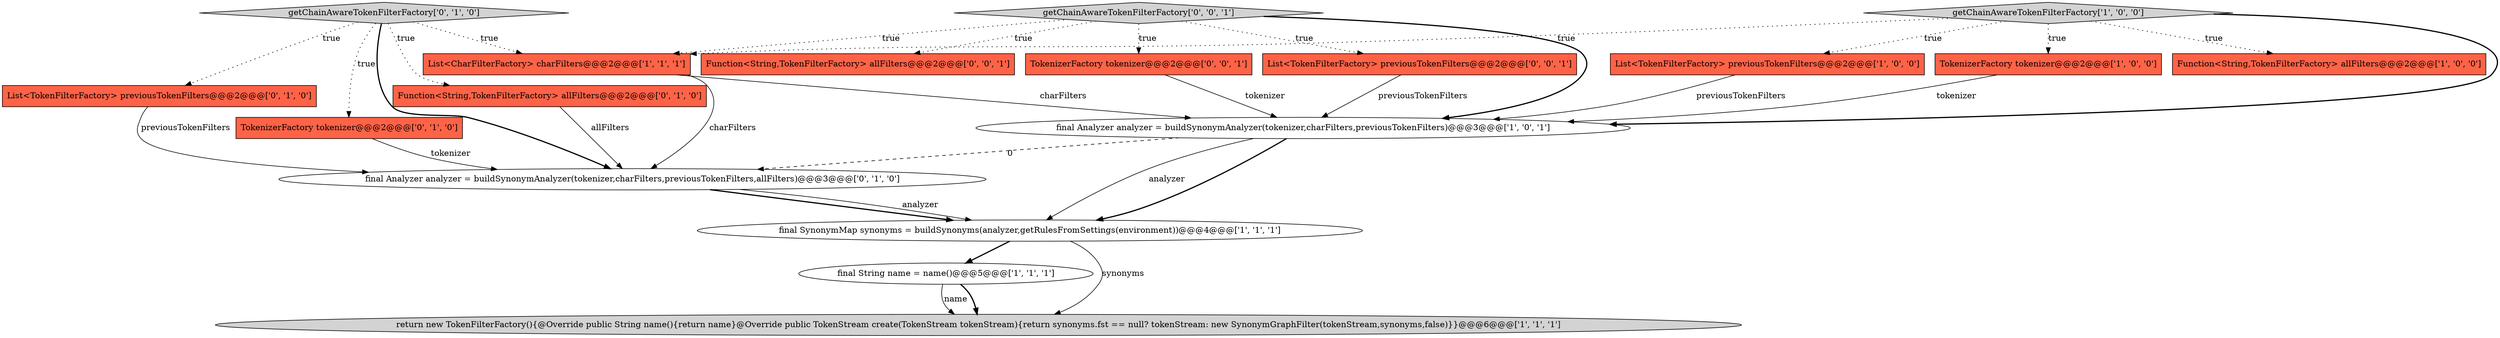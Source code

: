 digraph {
1 [style = filled, label = "List<TokenFilterFactory> previousTokenFilters@@@2@@@['1', '0', '0']", fillcolor = tomato, shape = box image = "AAA0AAABBB1BBB"];
4 [style = filled, label = "TokenizerFactory tokenizer@@@2@@@['1', '0', '0']", fillcolor = tomato, shape = box image = "AAA0AAABBB1BBB"];
12 [style = filled, label = "getChainAwareTokenFilterFactory['0', '1', '0']", fillcolor = lightgray, shape = diamond image = "AAA0AAABBB2BBB"];
14 [style = filled, label = "TokenizerFactory tokenizer@@@2@@@['0', '0', '1']", fillcolor = tomato, shape = box image = "AAA0AAABBB3BBB"];
13 [style = filled, label = "final Analyzer analyzer = buildSynonymAnalyzer(tokenizer,charFilters,previousTokenFilters,allFilters)@@@3@@@['0', '1', '0']", fillcolor = white, shape = ellipse image = "AAA1AAABBB2BBB"];
16 [style = filled, label = "getChainAwareTokenFilterFactory['0', '0', '1']", fillcolor = lightgray, shape = diamond image = "AAA0AAABBB3BBB"];
0 [style = filled, label = "getChainAwareTokenFilterFactory['1', '0', '0']", fillcolor = lightgray, shape = diamond image = "AAA0AAABBB1BBB"];
8 [style = filled, label = "final String name = name()@@@5@@@['1', '1', '1']", fillcolor = white, shape = ellipse image = "AAA0AAABBB1BBB"];
15 [style = filled, label = "Function<String,TokenFilterFactory> allFilters@@@2@@@['0', '0', '1']", fillcolor = tomato, shape = box image = "AAA0AAABBB3BBB"];
7 [style = filled, label = "final SynonymMap synonyms = buildSynonyms(analyzer,getRulesFromSettings(environment))@@@4@@@['1', '1', '1']", fillcolor = white, shape = ellipse image = "AAA0AAABBB1BBB"];
9 [style = filled, label = "Function<String,TokenFilterFactory> allFilters@@@2@@@['0', '1', '0']", fillcolor = tomato, shape = box image = "AAA0AAABBB2BBB"];
6 [style = filled, label = "List<CharFilterFactory> charFilters@@@2@@@['1', '1', '1']", fillcolor = tomato, shape = box image = "AAA0AAABBB1BBB"];
5 [style = filled, label = "Function<String,TokenFilterFactory> allFilters@@@2@@@['1', '0', '0']", fillcolor = tomato, shape = box image = "AAA0AAABBB1BBB"];
17 [style = filled, label = "List<TokenFilterFactory> previousTokenFilters@@@2@@@['0', '0', '1']", fillcolor = tomato, shape = box image = "AAA0AAABBB3BBB"];
11 [style = filled, label = "List<TokenFilterFactory> previousTokenFilters@@@2@@@['0', '1', '0']", fillcolor = tomato, shape = box image = "AAA0AAABBB2BBB"];
2 [style = filled, label = "final Analyzer analyzer = buildSynonymAnalyzer(tokenizer,charFilters,previousTokenFilters)@@@3@@@['1', '0', '1']", fillcolor = white, shape = ellipse image = "AAA0AAABBB1BBB"];
10 [style = filled, label = "TokenizerFactory tokenizer@@@2@@@['0', '1', '0']", fillcolor = tomato, shape = box image = "AAA0AAABBB2BBB"];
3 [style = filled, label = "return new TokenFilterFactory(){@Override public String name(){return name}@Override public TokenStream create(TokenStream tokenStream){return synonyms.fst == null? tokenStream: new SynonymGraphFilter(tokenStream,synonyms,false)}}@@@6@@@['1', '1', '1']", fillcolor = lightgray, shape = ellipse image = "AAA0AAABBB1BBB"];
12->10 [style = dotted, label="true"];
0->6 [style = dotted, label="true"];
0->1 [style = dotted, label="true"];
7->8 [style = bold, label=""];
13->7 [style = bold, label=""];
10->13 [style = solid, label="tokenizer"];
2->7 [style = bold, label=""];
13->7 [style = solid, label="analyzer"];
4->2 [style = solid, label="tokenizer"];
12->11 [style = dotted, label="true"];
17->2 [style = solid, label="previousTokenFilters"];
16->14 [style = dotted, label="true"];
16->15 [style = dotted, label="true"];
8->3 [style = bold, label=""];
12->13 [style = bold, label=""];
6->2 [style = solid, label="charFilters"];
0->5 [style = dotted, label="true"];
16->2 [style = bold, label=""];
16->6 [style = dotted, label="true"];
2->7 [style = solid, label="analyzer"];
12->9 [style = dotted, label="true"];
8->3 [style = solid, label="name"];
7->3 [style = solid, label="synonyms"];
0->4 [style = dotted, label="true"];
0->2 [style = bold, label=""];
12->6 [style = dotted, label="true"];
9->13 [style = solid, label="allFilters"];
11->13 [style = solid, label="previousTokenFilters"];
16->17 [style = dotted, label="true"];
6->13 [style = solid, label="charFilters"];
14->2 [style = solid, label="tokenizer"];
1->2 [style = solid, label="previousTokenFilters"];
2->13 [style = dashed, label="0"];
}

